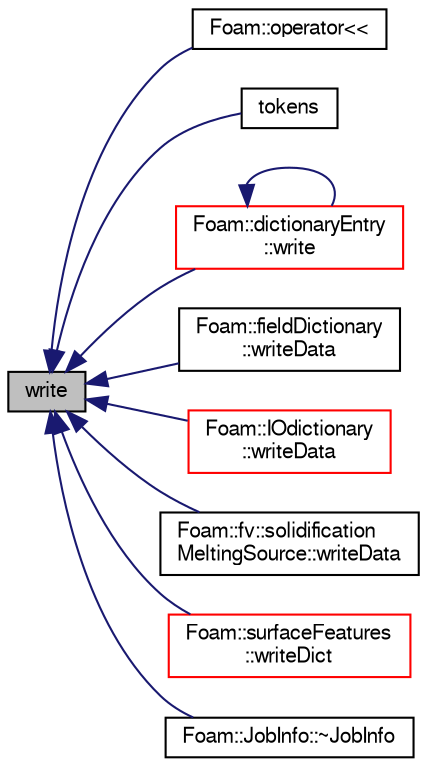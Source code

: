 digraph "write"
{
  bgcolor="transparent";
  edge [fontname="FreeSans",fontsize="10",labelfontname="FreeSans",labelfontsize="10"];
  node [fontname="FreeSans",fontsize="10",shape=record];
  rankdir="LR";
  Node35377 [label="write",height=0.2,width=0.4,color="black", fillcolor="grey75", style="filled", fontcolor="black"];
  Node35377 -> Node35378 [dir="back",color="midnightblue",fontsize="10",style="solid",fontname="FreeSans"];
  Node35378 [label="Foam::operator\<\<",height=0.2,width=0.4,color="black",URL="$a21124.html#a919603ac30cdc696c420b3fedf60ce94"];
  Node35377 -> Node35379 [dir="back",color="midnightblue",fontsize="10",style="solid",fontname="FreeSans"];
  Node35379 [label="tokens",height=0.2,width=0.4,color="black",URL="$a26014.html#a750a435f12fbafbec679a0e43d845846",tooltip="Return the dictionary as a list of tokens. "];
  Node35377 -> Node35380 [dir="back",color="midnightblue",fontsize="10",style="solid",fontname="FreeSans"];
  Node35380 [label="Foam::dictionaryEntry\l::write",height=0.2,width=0.4,color="red",URL="$a26018.html#a293fdfec8bdfbd5c3913ab4c9f3454ff",tooltip="Write. "];
  Node35380 -> Node35380 [dir="back",color="midnightblue",fontsize="10",style="solid",fontname="FreeSans"];
  Node35377 -> Node35382 [dir="back",color="midnightblue",fontsize="10",style="solid",fontname="FreeSans"];
  Node35382 [label="Foam::fieldDictionary\l::writeData",height=0.2,width=0.4,color="black",URL="$a25286.html#a4c658e15d7e8f5819cdc0eedbbbeb85e",tooltip="Pure virtual writaData function. "];
  Node35377 -> Node35383 [dir="back",color="midnightblue",fontsize="10",style="solid",fontname="FreeSans"];
  Node35383 [label="Foam::IOdictionary\l::writeData",height=0.2,width=0.4,color="red",URL="$a26158.html#a25900c366cb0a98321899fde6c66dab7",tooltip="WriteData function required for regIOobject write operation. "];
  Node35377 -> Node35431 [dir="back",color="midnightblue",fontsize="10",style="solid",fontname="FreeSans"];
  Node35431 [label="Foam::fv::solidification\lMeltingSource::writeData",height=0.2,width=0.4,color="black",URL="$a23522.html#aba86aa54ec0b10ddd48ce308a3c6d3b2",tooltip="Write the source properties. "];
  Node35377 -> Node35432 [dir="back",color="midnightblue",fontsize="10",style="solid",fontname="FreeSans"];
  Node35432 [label="Foam::surfaceFeatures\l::writeDict",height=0.2,width=0.4,color="red",URL="$a25510.html#a99e013320e2bb0118f0c2857a9193f62",tooltip="Write as dictionary. "];
  Node35377 -> Node35437 [dir="back",color="midnightblue",fontsize="10",style="solid",fontname="FreeSans"];
  Node35437 [label="Foam::JobInfo::~JobInfo",height=0.2,width=0.4,color="black",URL="$a26686.html#a701b7170e85b401fc11f233adca012ff",tooltip="Destructor. "];
}
